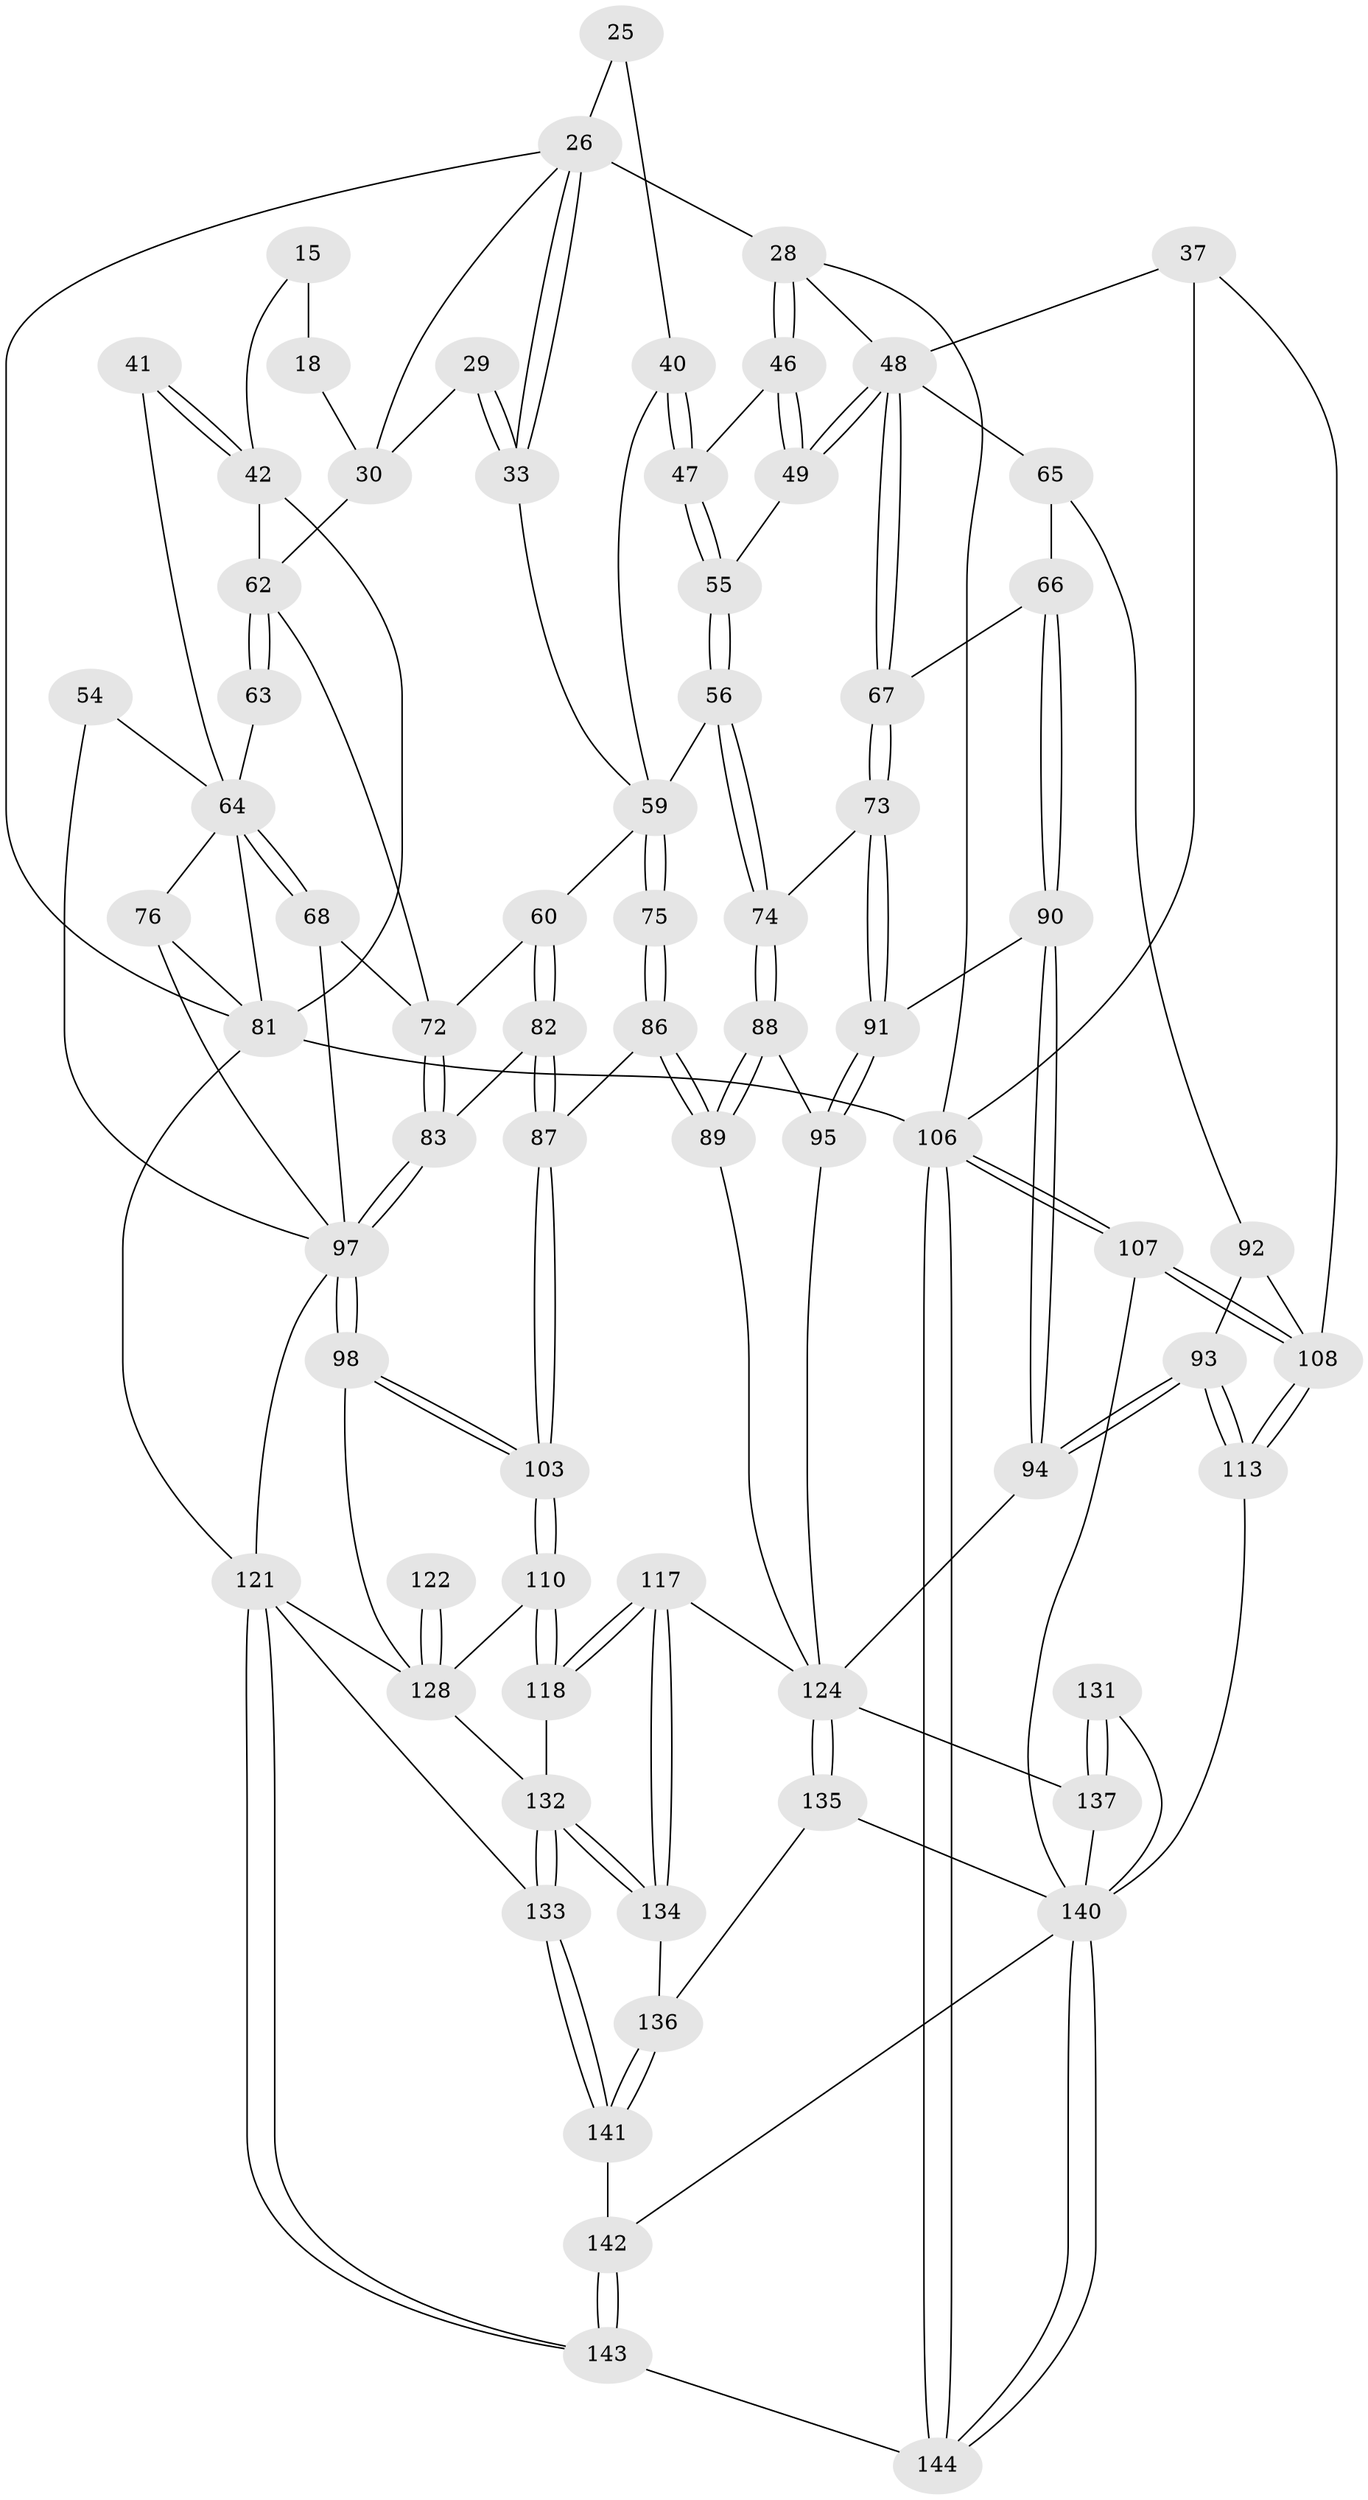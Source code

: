 // original degree distribution, {3: 0.020833333333333332, 6: 0.2152777777777778, 4: 0.2152777777777778, 5: 0.5486111111111112}
// Generated by graph-tools (version 1.1) at 2025/00/03/09/25 05:00:10]
// undirected, 72 vertices, 170 edges
graph export_dot {
graph [start="1"]
  node [color=gray90,style=filled];
  15 [pos="+0.1282839611015701+0.12551520650921577"];
  18 [pos="+0.239591619775353+0.10381813290341069",super="+14"];
  25 [pos="+0.5939087828516189+0.24508529821203795",super="+24"];
  26 [pos="+0.5028600752344407+0.24114113541338386",super="+23"];
  28 [pos="+0.721589753722086+0.191369094108293",super="+27"];
  29 [pos="+0.37778372350757417+0.3017428812220659"];
  30 [pos="+0.33969934467868373+0.30276540566961485",super="+20+12+19"];
  33 [pos="+0.4437362357403884+0.3230647950657215"];
  37 [pos="+1+0.23638712238179074"];
  40 [pos="+0.607674900860396+0.33986037130262003",super="+38"];
  41 [pos="+0.10204837174235251+0.2642431162914392"];
  42 [pos="+0+0.17143970304204995",super="+22"];
  46 [pos="+0.7106202079061894+0.34589991223358196"];
  47 [pos="+0.6336870858572219+0.39282990382199795"];
  48 [pos="+0.7816568793730945+0.44217116081925467",super="+36+35"];
  49 [pos="+0.7710178629664415+0.43575947956719985"];
  54 [pos="+0.04281406895324844+0.4298593406224326"];
  55 [pos="+0.6248812607567691+0.4367674062944204"];
  56 [pos="+0.5933578216060306+0.4732096741884978"];
  59 [pos="+0.4318868626486449+0.45996901846104327",super="+58+57"];
  60 [pos="+0.3956685119866265+0.48395466831867334"];
  62 [pos="+0.2926034782220355+0.4183636798783886",super="+31+32"];
  63 [pos="+0.19938603718026712+0.3995880076426997",super="+43"];
  64 [pos="+0.1545528674424246+0.4372912473098993",super="+53"];
  65 [pos="+0.8694430969654344+0.4825158483404267"];
  66 [pos="+0.8471838424517695+0.48375945457093883"];
  67 [pos="+0.7863667603293053+0.4496697294073985"];
  68 [pos="+0.144801407181513+0.5449457396508709"];
  72 [pos="+0.2752345768631424+0.47289067520426337",super="+61"];
  73 [pos="+0.6872903157457338+0.5412938873501931"];
  74 [pos="+0.6651417792744504+0.5396196358853506"];
  75 [pos="+0.5264735603272568+0.5653382996789462"];
  76 [pos="+0.042137386656981586+0.5836102842816876",super="+71"];
  81 [pos="+0+1",super="+3+80"];
  82 [pos="+0.3907144060629192+0.5635210936413704"];
  83 [pos="+0.3120751844370792+0.6013489348049116"];
  86 [pos="+0.5061512983136847+0.6315275784401155"];
  87 [pos="+0.4917595330381712+0.6313456944396537"];
  88 [pos="+0.5987452618961463+0.6784492115887705"];
  89 [pos="+0.5757192582082215+0.692201680804878"];
  90 [pos="+0.8130682911445544+0.5571339729291898"];
  91 [pos="+0.7526196253954524+0.6145885878878182"];
  92 [pos="+0.9203875085152573+0.5424181212192231",super="+85"];
  93 [pos="+0.9276056210890001+0.6527579696044702"];
  94 [pos="+0.880807622932791+0.6632679176621491"];
  95 [pos="+0.750317323303379+0.6605812010133125"];
  97 [pos="+0.300511556809321+0.6154406745569765",super="+78+70+79"];
  98 [pos="+0.30006821281260665+0.6285204511003128"];
  103 [pos="+0.38393957866684136+0.7189522941178854"];
  106 [pos="+1+1",super="+2"];
  107 [pos="+1+0.7937332127218465"];
  108 [pos="+1+0.75165604587405",super="+96+84"];
  110 [pos="+0.38330835543171765+0.7235798183507721"];
  113 [pos="+1+0.7005784827007646"];
  117 [pos="+0.5172030849633807+0.7885540532140196"];
  118 [pos="+0.49295131058941183+0.7901863644072006"];
  121 [pos="+0.03628781870063093+1",super="+120+109"];
  122 [pos="+0.2221224562590301+0.9005136709768545"];
  124 [pos="+0.6948516209331599+0.8313663063225389",super="+116+123+105"];
  128 [pos="+0.4251831386679299+0.8145773826915378",super="+111+119"];
  131 [pos="+0.8756632489270934+0.8650549187547778"];
  132 [pos="+0.43265360834708744+0.8999700181735198",super="+127"];
  133 [pos="+0.3397644860431157+1"];
  134 [pos="+0.5344224757887299+0.8538676052497984"];
  135 [pos="+0.6851348800069903+0.8649314913699376"];
  136 [pos="+0.5616043775780668+0.883835148788507"];
  137 [pos="+0.8264927342609849+1",super="+126+125"];
  140 [pos="+0.8254515954661799+1",super="+138+139+129+130+114"];
  141 [pos="+0.5468080279287535+0.939764352877749"];
  142 [pos="+0.5835884477744849+0.9931840765371651"];
  143 [pos="+0.5917158016917398+1"];
  144 [pos="+0.8558300758111081+1"];
  15 -- 18 [weight=2];
  15 -- 42;
  18 -- 30 [weight=2];
  25 -- 26 [weight=2];
  25 -- 40 [weight=2];
  26 -- 33;
  26 -- 33;
  26 -- 81;
  26 -- 28 [weight=2];
  26 -- 30;
  28 -- 46;
  28 -- 46;
  28 -- 48 [weight=2];
  28 -- 106;
  29 -- 30 [weight=2];
  29 -- 33;
  29 -- 33;
  30 -- 62 [weight=2];
  33 -- 59;
  37 -- 106;
  37 -- 108;
  37 -- 48;
  40 -- 47;
  40 -- 47;
  40 -- 59;
  41 -- 42 [weight=2];
  41 -- 42;
  41 -- 64;
  42 -- 81 [weight=2];
  42 -- 62;
  46 -- 47;
  46 -- 49;
  46 -- 49;
  47 -- 55;
  47 -- 55;
  48 -- 49;
  48 -- 49;
  48 -- 67;
  48 -- 67;
  48 -- 65;
  49 -- 55;
  54 -- 64 [weight=2];
  54 -- 97;
  55 -- 56;
  55 -- 56;
  56 -- 74;
  56 -- 74;
  56 -- 59;
  59 -- 60;
  59 -- 75 [weight=2];
  59 -- 75;
  60 -- 82;
  60 -- 82;
  60 -- 72;
  62 -- 63 [weight=2];
  62 -- 63;
  62 -- 72;
  63 -- 64 [weight=2];
  64 -- 68;
  64 -- 68;
  64 -- 81;
  64 -- 76;
  65 -- 66;
  65 -- 92;
  66 -- 67;
  66 -- 90;
  66 -- 90;
  67 -- 73;
  67 -- 73;
  68 -- 72;
  68 -- 97;
  72 -- 83;
  72 -- 83;
  73 -- 74;
  73 -- 91;
  73 -- 91;
  74 -- 88;
  74 -- 88;
  75 -- 86;
  75 -- 86;
  76 -- 81;
  76 -- 97 [weight=2];
  81 -- 106 [weight=2];
  81 -- 121 [weight=2];
  82 -- 83;
  82 -- 87;
  82 -- 87;
  83 -- 97;
  83 -- 97;
  86 -- 87;
  86 -- 89;
  86 -- 89;
  87 -- 103;
  87 -- 103;
  88 -- 89;
  88 -- 89;
  88 -- 95;
  89 -- 124;
  90 -- 91;
  90 -- 94;
  90 -- 94;
  91 -- 95;
  91 -- 95;
  92 -- 93;
  92 -- 108 [weight=2];
  93 -- 94;
  93 -- 94;
  93 -- 113;
  93 -- 113;
  94 -- 124;
  95 -- 124;
  97 -- 98;
  97 -- 98;
  97 -- 121;
  98 -- 103;
  98 -- 103;
  98 -- 128;
  103 -- 110;
  103 -- 110;
  106 -- 107;
  106 -- 107;
  106 -- 144;
  106 -- 144;
  107 -- 108;
  107 -- 108;
  107 -- 140;
  108 -- 113;
  108 -- 113;
  110 -- 118;
  110 -- 118;
  110 -- 128;
  113 -- 140;
  117 -- 118;
  117 -- 118;
  117 -- 134;
  117 -- 134;
  117 -- 124;
  118 -- 132;
  121 -- 143;
  121 -- 143;
  121 -- 133;
  121 -- 128 [weight=2];
  122 -- 128 [weight=3];
  122 -- 128;
  124 -- 135;
  124 -- 135;
  124 -- 137 [weight=2];
  128 -- 132;
  131 -- 137 [weight=2];
  131 -- 137;
  131 -- 140;
  132 -- 133;
  132 -- 133;
  132 -- 134;
  132 -- 134;
  133 -- 141;
  133 -- 141;
  134 -- 136;
  135 -- 136;
  135 -- 140;
  136 -- 141;
  136 -- 141;
  137 -- 140 [weight=2];
  140 -- 144;
  140 -- 144;
  140 -- 142;
  141 -- 142;
  142 -- 143;
  142 -- 143;
  143 -- 144;
}
